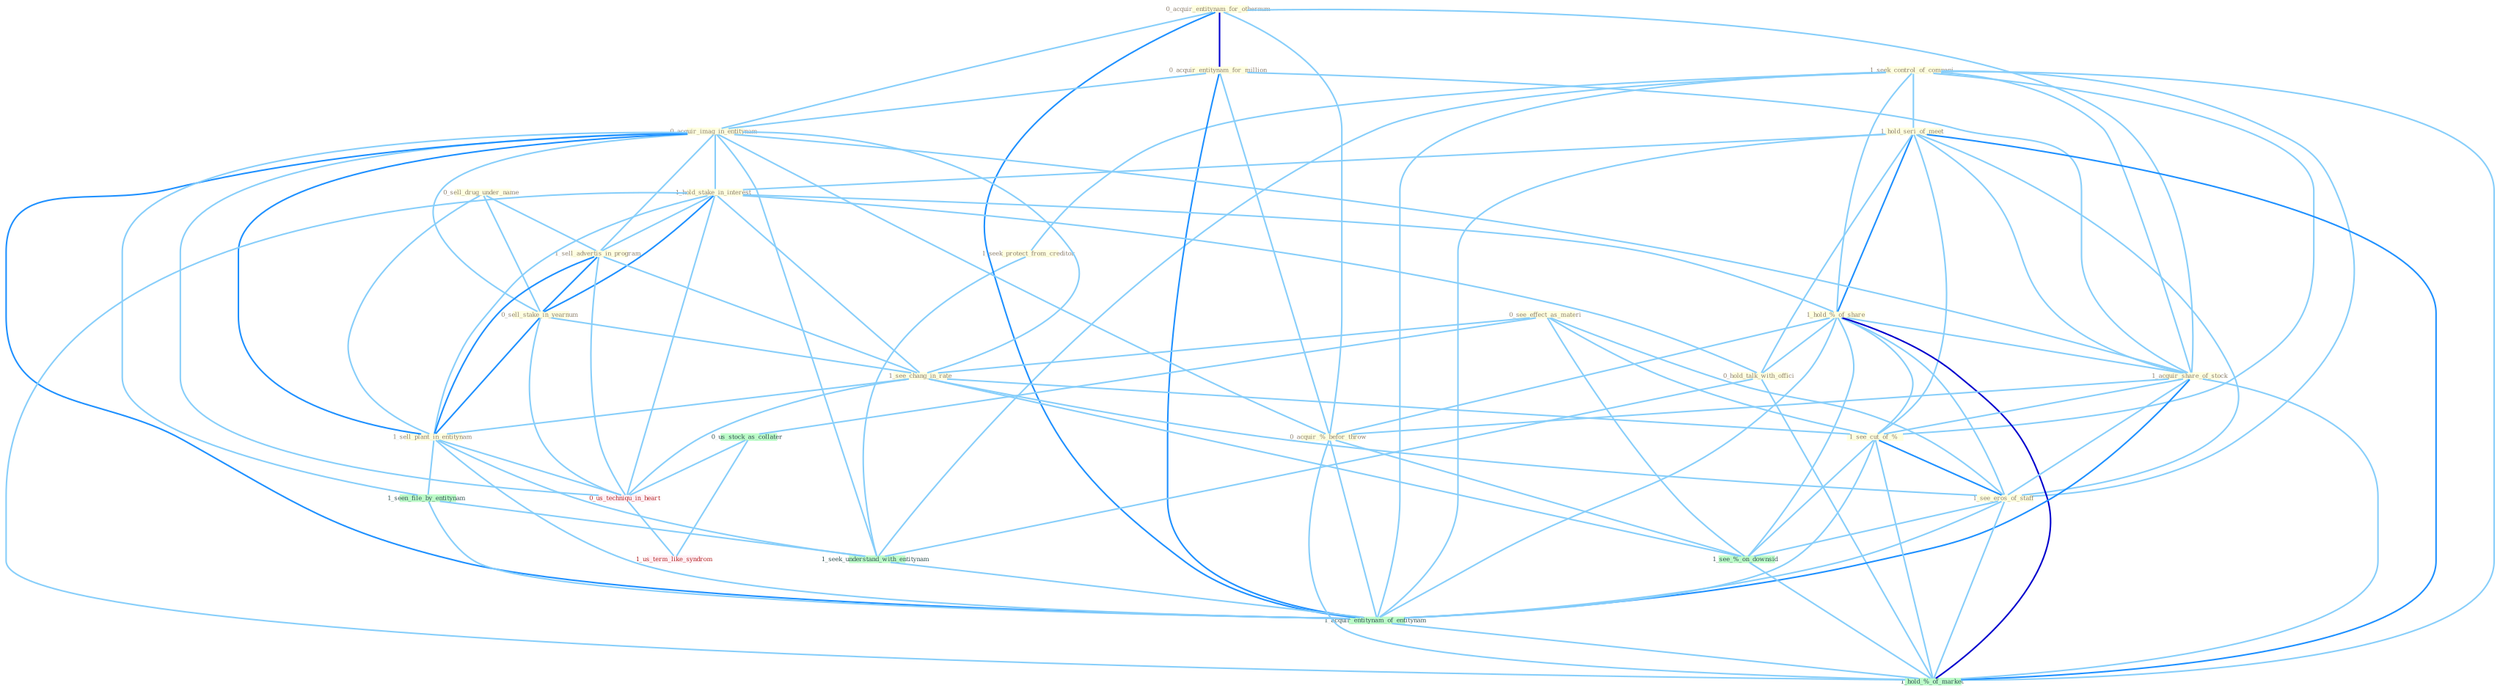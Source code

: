 Graph G{ 
    node
    [shape=polygon,style=filled,width=.5,height=.06,color="#BDFCC9",fixedsize=true,fontsize=4,
    fontcolor="#2f4f4f"];
    {node
    [color="#ffffe0", fontcolor="#8b7d6b"] "1_seek_control_of_compani " "1_seek_protect_from_creditor " "0_acquir_entitynam_for_othernum " "0_sell_drug_under_name " "0_acquir_entitynam_for_million " "0_see_effect_as_materi " "1_hold_seri_of_meet " "0_acquir_imag_in_entitynam " "1_hold_stake_in_interest " "1_sell_advertis_in_program " "1_hold_%_of_share " "0_hold_talk_with_offici " "0_sell_stake_in_yearnum " "1_see_chang_in_rate " "1_acquir_share_of_stock " "1_sell_plant_in_entitynam " "0_acquir_%_befor_throw " "1_see_cut_of_% " "1_see_eros_of_staff "}
{node [color="#fff0f5", fontcolor="#b22222"] "0_us_techniqu_in_heart " "1_us_term_like_syndrom "}
edge [color="#B0E2FF"];

	"1_seek_control_of_compani " -- "1_seek_protect_from_creditor " [w="1", color="#87cefa" ];
	"1_seek_control_of_compani " -- "1_hold_seri_of_meet " [w="1", color="#87cefa" ];
	"1_seek_control_of_compani " -- "1_hold_%_of_share " [w="1", color="#87cefa" ];
	"1_seek_control_of_compani " -- "1_acquir_share_of_stock " [w="1", color="#87cefa" ];
	"1_seek_control_of_compani " -- "1_see_cut_of_% " [w="1", color="#87cefa" ];
	"1_seek_control_of_compani " -- "1_see_eros_of_staff " [w="1", color="#87cefa" ];
	"1_seek_control_of_compani " -- "1_seek_understand_with_entitynam " [w="1", color="#87cefa" ];
	"1_seek_control_of_compani " -- "1_acquir_entitynam_of_entitynam " [w="1", color="#87cefa" ];
	"1_seek_control_of_compani " -- "1_hold_%_of_market " [w="1", color="#87cefa" ];
	"1_seek_protect_from_creditor " -- "1_seek_understand_with_entitynam " [w="1", color="#87cefa" ];
	"0_acquir_entitynam_for_othernum " -- "0_acquir_entitynam_for_million " [w="3", color="#0000cd" , len=0.6];
	"0_acquir_entitynam_for_othernum " -- "0_acquir_imag_in_entitynam " [w="1", color="#87cefa" ];
	"0_acquir_entitynam_for_othernum " -- "1_acquir_share_of_stock " [w="1", color="#87cefa" ];
	"0_acquir_entitynam_for_othernum " -- "0_acquir_%_befor_throw " [w="1", color="#87cefa" ];
	"0_acquir_entitynam_for_othernum " -- "1_acquir_entitynam_of_entitynam " [w="2", color="#1e90ff" , len=0.8];
	"0_sell_drug_under_name " -- "1_sell_advertis_in_program " [w="1", color="#87cefa" ];
	"0_sell_drug_under_name " -- "0_sell_stake_in_yearnum " [w="1", color="#87cefa" ];
	"0_sell_drug_under_name " -- "1_sell_plant_in_entitynam " [w="1", color="#87cefa" ];
	"0_acquir_entitynam_for_million " -- "0_acquir_imag_in_entitynam " [w="1", color="#87cefa" ];
	"0_acquir_entitynam_for_million " -- "1_acquir_share_of_stock " [w="1", color="#87cefa" ];
	"0_acquir_entitynam_for_million " -- "0_acquir_%_befor_throw " [w="1", color="#87cefa" ];
	"0_acquir_entitynam_for_million " -- "1_acquir_entitynam_of_entitynam " [w="2", color="#1e90ff" , len=0.8];
	"0_see_effect_as_materi " -- "1_see_chang_in_rate " [w="1", color="#87cefa" ];
	"0_see_effect_as_materi " -- "1_see_cut_of_% " [w="1", color="#87cefa" ];
	"0_see_effect_as_materi " -- "1_see_eros_of_staff " [w="1", color="#87cefa" ];
	"0_see_effect_as_materi " -- "0_us_stock_as_collater " [w="1", color="#87cefa" ];
	"0_see_effect_as_materi " -- "1_see_%_on_downsid " [w="1", color="#87cefa" ];
	"1_hold_seri_of_meet " -- "1_hold_stake_in_interest " [w="1", color="#87cefa" ];
	"1_hold_seri_of_meet " -- "1_hold_%_of_share " [w="2", color="#1e90ff" , len=0.8];
	"1_hold_seri_of_meet " -- "0_hold_talk_with_offici " [w="1", color="#87cefa" ];
	"1_hold_seri_of_meet " -- "1_acquir_share_of_stock " [w="1", color="#87cefa" ];
	"1_hold_seri_of_meet " -- "1_see_cut_of_% " [w="1", color="#87cefa" ];
	"1_hold_seri_of_meet " -- "1_see_eros_of_staff " [w="1", color="#87cefa" ];
	"1_hold_seri_of_meet " -- "1_acquir_entitynam_of_entitynam " [w="1", color="#87cefa" ];
	"1_hold_seri_of_meet " -- "1_hold_%_of_market " [w="2", color="#1e90ff" , len=0.8];
	"0_acquir_imag_in_entitynam " -- "1_hold_stake_in_interest " [w="1", color="#87cefa" ];
	"0_acquir_imag_in_entitynam " -- "1_sell_advertis_in_program " [w="1", color="#87cefa" ];
	"0_acquir_imag_in_entitynam " -- "0_sell_stake_in_yearnum " [w="1", color="#87cefa" ];
	"0_acquir_imag_in_entitynam " -- "1_see_chang_in_rate " [w="1", color="#87cefa" ];
	"0_acquir_imag_in_entitynam " -- "1_acquir_share_of_stock " [w="1", color="#87cefa" ];
	"0_acquir_imag_in_entitynam " -- "1_sell_plant_in_entitynam " [w="2", color="#1e90ff" , len=0.8];
	"0_acquir_imag_in_entitynam " -- "0_acquir_%_befor_throw " [w="1", color="#87cefa" ];
	"0_acquir_imag_in_entitynam " -- "1_seen_file_by_entitynam " [w="1", color="#87cefa" ];
	"0_acquir_imag_in_entitynam " -- "1_seek_understand_with_entitynam " [w="1", color="#87cefa" ];
	"0_acquir_imag_in_entitynam " -- "1_acquir_entitynam_of_entitynam " [w="2", color="#1e90ff" , len=0.8];
	"0_acquir_imag_in_entitynam " -- "0_us_techniqu_in_heart " [w="1", color="#87cefa" ];
	"1_hold_stake_in_interest " -- "1_sell_advertis_in_program " [w="1", color="#87cefa" ];
	"1_hold_stake_in_interest " -- "1_hold_%_of_share " [w="1", color="#87cefa" ];
	"1_hold_stake_in_interest " -- "0_hold_talk_with_offici " [w="1", color="#87cefa" ];
	"1_hold_stake_in_interest " -- "0_sell_stake_in_yearnum " [w="2", color="#1e90ff" , len=0.8];
	"1_hold_stake_in_interest " -- "1_see_chang_in_rate " [w="1", color="#87cefa" ];
	"1_hold_stake_in_interest " -- "1_sell_plant_in_entitynam " [w="1", color="#87cefa" ];
	"1_hold_stake_in_interest " -- "0_us_techniqu_in_heart " [w="1", color="#87cefa" ];
	"1_hold_stake_in_interest " -- "1_hold_%_of_market " [w="1", color="#87cefa" ];
	"1_sell_advertis_in_program " -- "0_sell_stake_in_yearnum " [w="2", color="#1e90ff" , len=0.8];
	"1_sell_advertis_in_program " -- "1_see_chang_in_rate " [w="1", color="#87cefa" ];
	"1_sell_advertis_in_program " -- "1_sell_plant_in_entitynam " [w="2", color="#1e90ff" , len=0.8];
	"1_sell_advertis_in_program " -- "0_us_techniqu_in_heart " [w="1", color="#87cefa" ];
	"1_hold_%_of_share " -- "0_hold_talk_with_offici " [w="1", color="#87cefa" ];
	"1_hold_%_of_share " -- "1_acquir_share_of_stock " [w="1", color="#87cefa" ];
	"1_hold_%_of_share " -- "0_acquir_%_befor_throw " [w="1", color="#87cefa" ];
	"1_hold_%_of_share " -- "1_see_cut_of_% " [w="1", color="#87cefa" ];
	"1_hold_%_of_share " -- "1_see_eros_of_staff " [w="1", color="#87cefa" ];
	"1_hold_%_of_share " -- "1_acquir_entitynam_of_entitynam " [w="1", color="#87cefa" ];
	"1_hold_%_of_share " -- "1_see_%_on_downsid " [w="1", color="#87cefa" ];
	"1_hold_%_of_share " -- "1_hold_%_of_market " [w="3", color="#0000cd" , len=0.6];
	"0_hold_talk_with_offici " -- "1_seek_understand_with_entitynam " [w="1", color="#87cefa" ];
	"0_hold_talk_with_offici " -- "1_hold_%_of_market " [w="1", color="#87cefa" ];
	"0_sell_stake_in_yearnum " -- "1_see_chang_in_rate " [w="1", color="#87cefa" ];
	"0_sell_stake_in_yearnum " -- "1_sell_plant_in_entitynam " [w="2", color="#1e90ff" , len=0.8];
	"0_sell_stake_in_yearnum " -- "0_us_techniqu_in_heart " [w="1", color="#87cefa" ];
	"1_see_chang_in_rate " -- "1_sell_plant_in_entitynam " [w="1", color="#87cefa" ];
	"1_see_chang_in_rate " -- "1_see_cut_of_% " [w="1", color="#87cefa" ];
	"1_see_chang_in_rate " -- "1_see_eros_of_staff " [w="1", color="#87cefa" ];
	"1_see_chang_in_rate " -- "0_us_techniqu_in_heart " [w="1", color="#87cefa" ];
	"1_see_chang_in_rate " -- "1_see_%_on_downsid " [w="1", color="#87cefa" ];
	"1_acquir_share_of_stock " -- "0_acquir_%_befor_throw " [w="1", color="#87cefa" ];
	"1_acquir_share_of_stock " -- "1_see_cut_of_% " [w="1", color="#87cefa" ];
	"1_acquir_share_of_stock " -- "1_see_eros_of_staff " [w="1", color="#87cefa" ];
	"1_acquir_share_of_stock " -- "1_acquir_entitynam_of_entitynam " [w="2", color="#1e90ff" , len=0.8];
	"1_acquir_share_of_stock " -- "1_hold_%_of_market " [w="1", color="#87cefa" ];
	"1_sell_plant_in_entitynam " -- "1_seen_file_by_entitynam " [w="1", color="#87cefa" ];
	"1_sell_plant_in_entitynam " -- "1_seek_understand_with_entitynam " [w="1", color="#87cefa" ];
	"1_sell_plant_in_entitynam " -- "1_acquir_entitynam_of_entitynam " [w="1", color="#87cefa" ];
	"1_sell_plant_in_entitynam " -- "0_us_techniqu_in_heart " [w="1", color="#87cefa" ];
	"0_acquir_%_befor_throw " -- "1_acquir_entitynam_of_entitynam " [w="1", color="#87cefa" ];
	"0_acquir_%_befor_throw " -- "1_see_%_on_downsid " [w="1", color="#87cefa" ];
	"0_acquir_%_befor_throw " -- "1_hold_%_of_market " [w="1", color="#87cefa" ];
	"1_see_cut_of_% " -- "1_see_eros_of_staff " [w="2", color="#1e90ff" , len=0.8];
	"1_see_cut_of_% " -- "1_acquir_entitynam_of_entitynam " [w="1", color="#87cefa" ];
	"1_see_cut_of_% " -- "1_see_%_on_downsid " [w="1", color="#87cefa" ];
	"1_see_cut_of_% " -- "1_hold_%_of_market " [w="1", color="#87cefa" ];
	"1_see_eros_of_staff " -- "1_acquir_entitynam_of_entitynam " [w="1", color="#87cefa" ];
	"1_see_eros_of_staff " -- "1_see_%_on_downsid " [w="1", color="#87cefa" ];
	"1_see_eros_of_staff " -- "1_hold_%_of_market " [w="1", color="#87cefa" ];
	"1_seen_file_by_entitynam " -- "1_seek_understand_with_entitynam " [w="1", color="#87cefa" ];
	"1_seen_file_by_entitynam " -- "1_acquir_entitynam_of_entitynam " [w="1", color="#87cefa" ];
	"0_us_stock_as_collater " -- "0_us_techniqu_in_heart " [w="1", color="#87cefa" ];
	"0_us_stock_as_collater " -- "1_us_term_like_syndrom " [w="1", color="#87cefa" ];
	"1_seek_understand_with_entitynam " -- "1_acquir_entitynam_of_entitynam " [w="1", color="#87cefa" ];
	"1_acquir_entitynam_of_entitynam " -- "1_hold_%_of_market " [w="1", color="#87cefa" ];
	"0_us_techniqu_in_heart " -- "1_us_term_like_syndrom " [w="1", color="#87cefa" ];
	"1_see_%_on_downsid " -- "1_hold_%_of_market " [w="1", color="#87cefa" ];
}